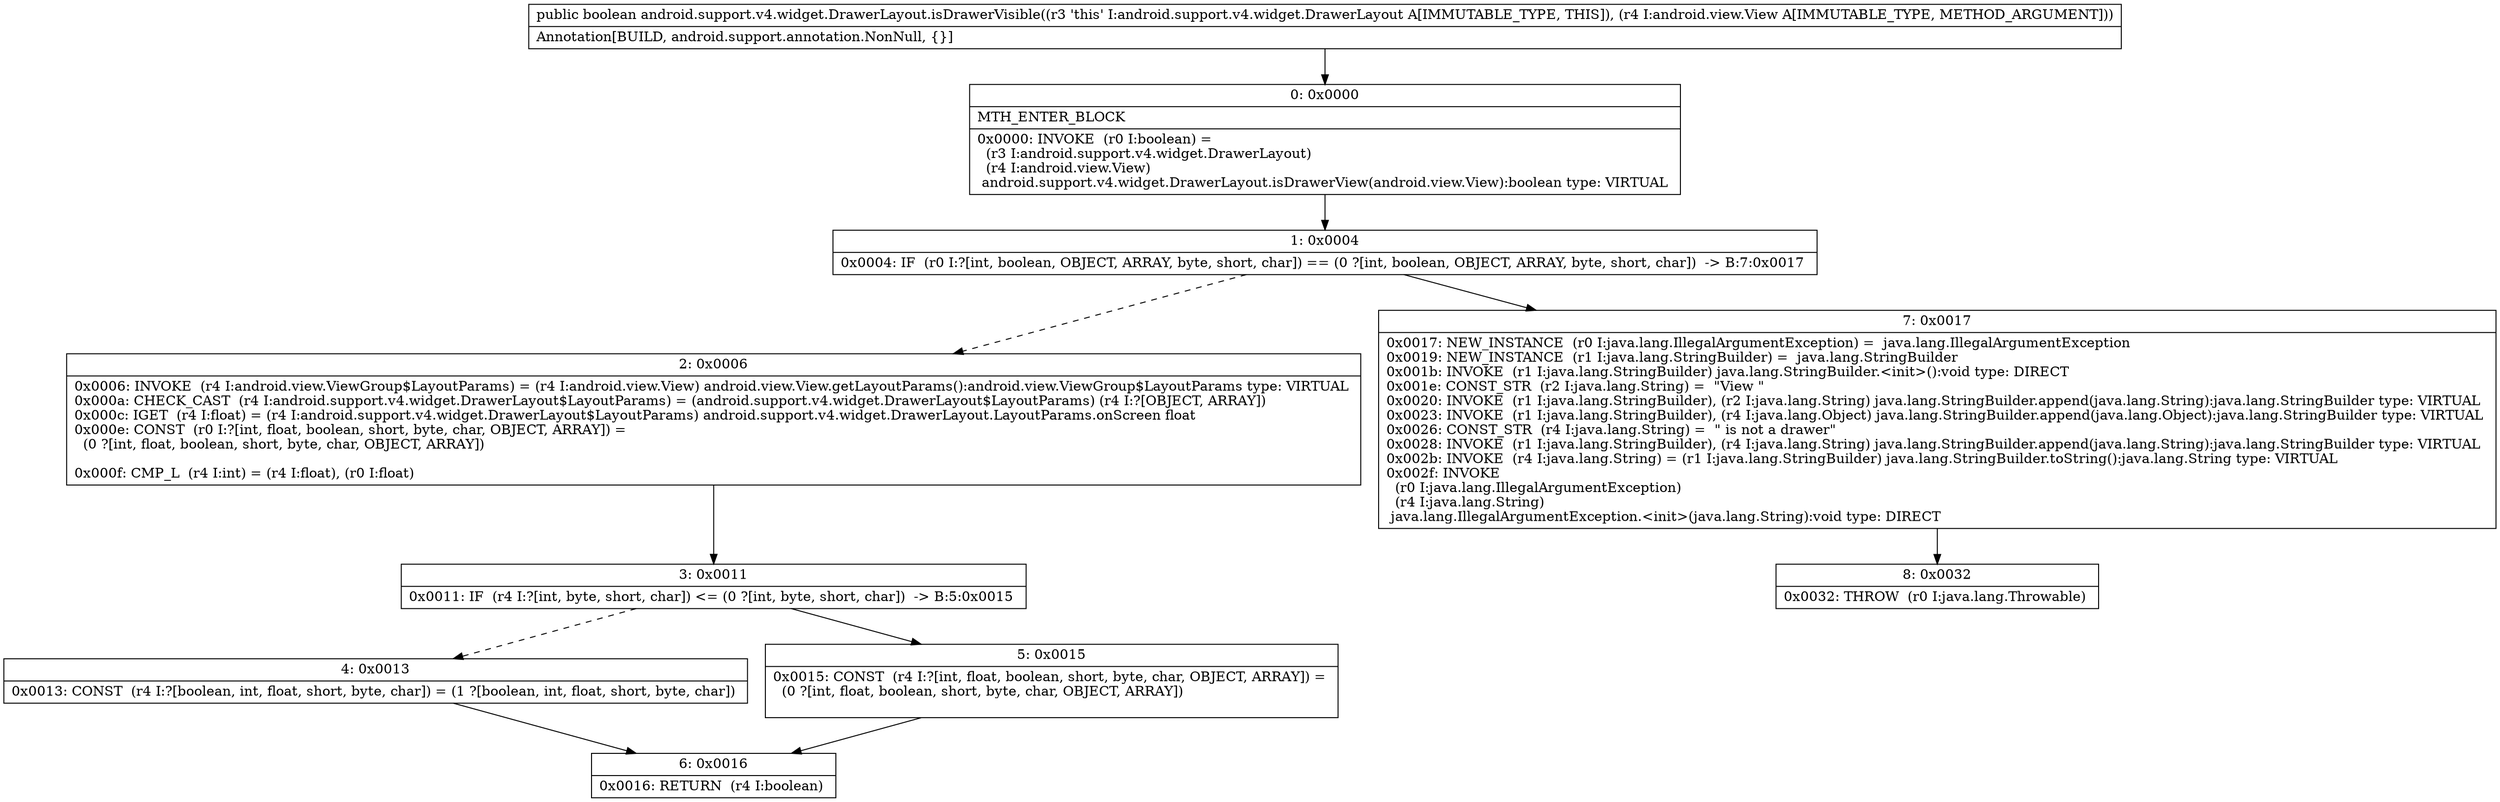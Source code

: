digraph "CFG forandroid.support.v4.widget.DrawerLayout.isDrawerVisible(Landroid\/view\/View;)Z" {
Node_0 [shape=record,label="{0\:\ 0x0000|MTH_ENTER_BLOCK\l|0x0000: INVOKE  (r0 I:boolean) = \l  (r3 I:android.support.v4.widget.DrawerLayout)\l  (r4 I:android.view.View)\l android.support.v4.widget.DrawerLayout.isDrawerView(android.view.View):boolean type: VIRTUAL \l}"];
Node_1 [shape=record,label="{1\:\ 0x0004|0x0004: IF  (r0 I:?[int, boolean, OBJECT, ARRAY, byte, short, char]) == (0 ?[int, boolean, OBJECT, ARRAY, byte, short, char])  \-\> B:7:0x0017 \l}"];
Node_2 [shape=record,label="{2\:\ 0x0006|0x0006: INVOKE  (r4 I:android.view.ViewGroup$LayoutParams) = (r4 I:android.view.View) android.view.View.getLayoutParams():android.view.ViewGroup$LayoutParams type: VIRTUAL \l0x000a: CHECK_CAST  (r4 I:android.support.v4.widget.DrawerLayout$LayoutParams) = (android.support.v4.widget.DrawerLayout$LayoutParams) (r4 I:?[OBJECT, ARRAY]) \l0x000c: IGET  (r4 I:float) = (r4 I:android.support.v4.widget.DrawerLayout$LayoutParams) android.support.v4.widget.DrawerLayout.LayoutParams.onScreen float \l0x000e: CONST  (r0 I:?[int, float, boolean, short, byte, char, OBJECT, ARRAY]) = \l  (0 ?[int, float, boolean, short, byte, char, OBJECT, ARRAY])\l \l0x000f: CMP_L  (r4 I:int) = (r4 I:float), (r0 I:float) \l}"];
Node_3 [shape=record,label="{3\:\ 0x0011|0x0011: IF  (r4 I:?[int, byte, short, char]) \<= (0 ?[int, byte, short, char])  \-\> B:5:0x0015 \l}"];
Node_4 [shape=record,label="{4\:\ 0x0013|0x0013: CONST  (r4 I:?[boolean, int, float, short, byte, char]) = (1 ?[boolean, int, float, short, byte, char]) \l}"];
Node_5 [shape=record,label="{5\:\ 0x0015|0x0015: CONST  (r4 I:?[int, float, boolean, short, byte, char, OBJECT, ARRAY]) = \l  (0 ?[int, float, boolean, short, byte, char, OBJECT, ARRAY])\l \l}"];
Node_6 [shape=record,label="{6\:\ 0x0016|0x0016: RETURN  (r4 I:boolean) \l}"];
Node_7 [shape=record,label="{7\:\ 0x0017|0x0017: NEW_INSTANCE  (r0 I:java.lang.IllegalArgumentException) =  java.lang.IllegalArgumentException \l0x0019: NEW_INSTANCE  (r1 I:java.lang.StringBuilder) =  java.lang.StringBuilder \l0x001b: INVOKE  (r1 I:java.lang.StringBuilder) java.lang.StringBuilder.\<init\>():void type: DIRECT \l0x001e: CONST_STR  (r2 I:java.lang.String) =  \"View \" \l0x0020: INVOKE  (r1 I:java.lang.StringBuilder), (r2 I:java.lang.String) java.lang.StringBuilder.append(java.lang.String):java.lang.StringBuilder type: VIRTUAL \l0x0023: INVOKE  (r1 I:java.lang.StringBuilder), (r4 I:java.lang.Object) java.lang.StringBuilder.append(java.lang.Object):java.lang.StringBuilder type: VIRTUAL \l0x0026: CONST_STR  (r4 I:java.lang.String) =  \" is not a drawer\" \l0x0028: INVOKE  (r1 I:java.lang.StringBuilder), (r4 I:java.lang.String) java.lang.StringBuilder.append(java.lang.String):java.lang.StringBuilder type: VIRTUAL \l0x002b: INVOKE  (r4 I:java.lang.String) = (r1 I:java.lang.StringBuilder) java.lang.StringBuilder.toString():java.lang.String type: VIRTUAL \l0x002f: INVOKE  \l  (r0 I:java.lang.IllegalArgumentException)\l  (r4 I:java.lang.String)\l java.lang.IllegalArgumentException.\<init\>(java.lang.String):void type: DIRECT \l}"];
Node_8 [shape=record,label="{8\:\ 0x0032|0x0032: THROW  (r0 I:java.lang.Throwable) \l}"];
MethodNode[shape=record,label="{public boolean android.support.v4.widget.DrawerLayout.isDrawerVisible((r3 'this' I:android.support.v4.widget.DrawerLayout A[IMMUTABLE_TYPE, THIS]), (r4 I:android.view.View A[IMMUTABLE_TYPE, METHOD_ARGUMENT]))  | Annotation[BUILD, android.support.annotation.NonNull, \{\}]\l}"];
MethodNode -> Node_0;
Node_0 -> Node_1;
Node_1 -> Node_2[style=dashed];
Node_1 -> Node_7;
Node_2 -> Node_3;
Node_3 -> Node_4[style=dashed];
Node_3 -> Node_5;
Node_4 -> Node_6;
Node_5 -> Node_6;
Node_7 -> Node_8;
}

